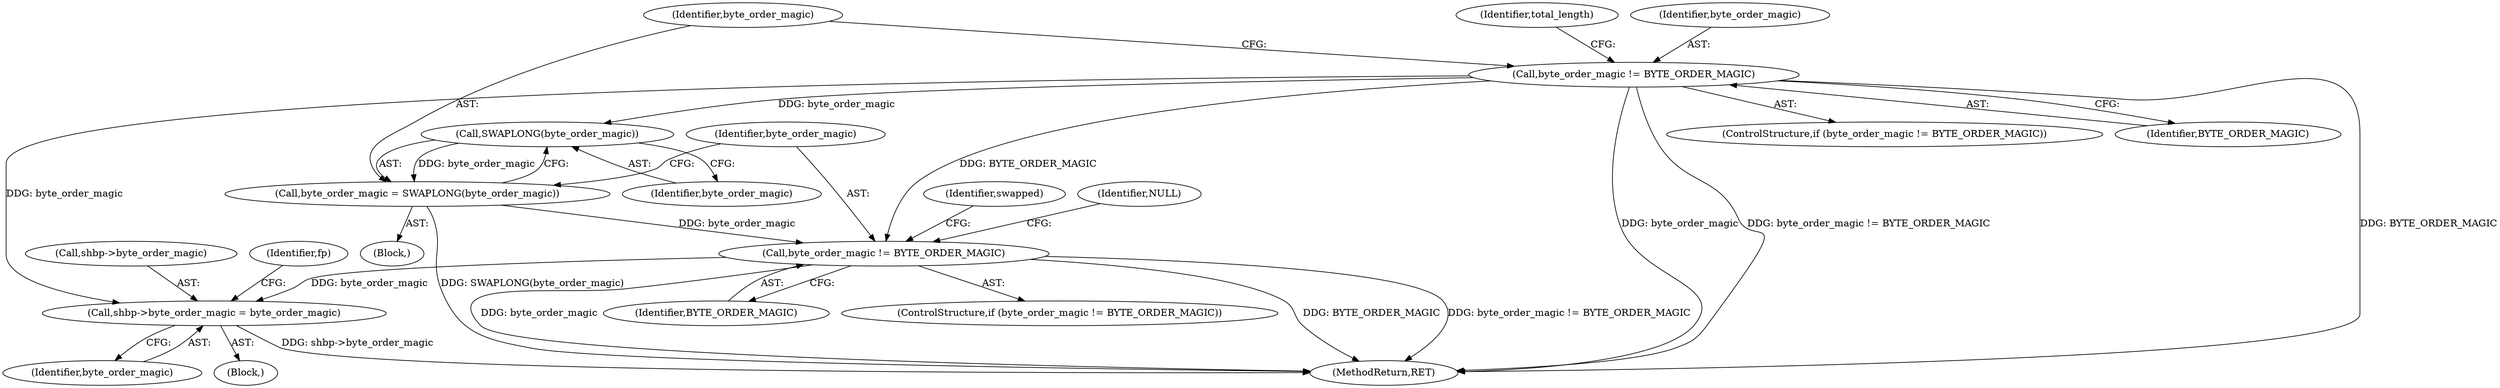 digraph "0_libpcap_87d6bef033062f969e70fa40c43dfd945d5a20ab@pointer" {
"1000440" [label="(Call,shbp->byte_order_magic = byte_order_magic)"];
"1000236" [label="(Call,byte_order_magic != BYTE_ORDER_MAGIC)"];
"1000245" [label="(Call,byte_order_magic != BYTE_ORDER_MAGIC)"];
"1000240" [label="(Call,byte_order_magic = SWAPLONG(byte_order_magic))"];
"1000242" [label="(Call,SWAPLONG(byte_order_magic))"];
"1000448" [label="(Identifier,fp)"];
"1000444" [label="(Identifier,byte_order_magic)"];
"1000240" [label="(Call,byte_order_magic = SWAPLONG(byte_order_magic))"];
"1000241" [label="(Identifier,byte_order_magic)"];
"1000239" [label="(Block,)"];
"1000441" [label="(Call,shbp->byte_order_magic)"];
"1000252" [label="(Identifier,swapped)"];
"1000709" [label="(MethodReturn,RET)"];
"1000138" [label="(Block,)"];
"1000235" [label="(ControlStructure,if (byte_order_magic != BYTE_ORDER_MAGIC))"];
"1000261" [label="(Identifier,total_length)"];
"1000246" [label="(Identifier,byte_order_magic)"];
"1000237" [label="(Identifier,byte_order_magic)"];
"1000440" [label="(Call,shbp->byte_order_magic = byte_order_magic)"];
"1000236" [label="(Call,byte_order_magic != BYTE_ORDER_MAGIC)"];
"1000247" [label="(Identifier,BYTE_ORDER_MAGIC)"];
"1000250" [label="(Identifier,NULL)"];
"1000243" [label="(Identifier,byte_order_magic)"];
"1000245" [label="(Call,byte_order_magic != BYTE_ORDER_MAGIC)"];
"1000242" [label="(Call,SWAPLONG(byte_order_magic))"];
"1000244" [label="(ControlStructure,if (byte_order_magic != BYTE_ORDER_MAGIC))"];
"1000238" [label="(Identifier,BYTE_ORDER_MAGIC)"];
"1000440" -> "1000138"  [label="AST: "];
"1000440" -> "1000444"  [label="CFG: "];
"1000441" -> "1000440"  [label="AST: "];
"1000444" -> "1000440"  [label="AST: "];
"1000448" -> "1000440"  [label="CFG: "];
"1000440" -> "1000709"  [label="DDG: shbp->byte_order_magic"];
"1000236" -> "1000440"  [label="DDG: byte_order_magic"];
"1000245" -> "1000440"  [label="DDG: byte_order_magic"];
"1000236" -> "1000235"  [label="AST: "];
"1000236" -> "1000238"  [label="CFG: "];
"1000237" -> "1000236"  [label="AST: "];
"1000238" -> "1000236"  [label="AST: "];
"1000241" -> "1000236"  [label="CFG: "];
"1000261" -> "1000236"  [label="CFG: "];
"1000236" -> "1000709"  [label="DDG: byte_order_magic"];
"1000236" -> "1000709"  [label="DDG: byte_order_magic != BYTE_ORDER_MAGIC"];
"1000236" -> "1000709"  [label="DDG: BYTE_ORDER_MAGIC"];
"1000236" -> "1000242"  [label="DDG: byte_order_magic"];
"1000236" -> "1000245"  [label="DDG: BYTE_ORDER_MAGIC"];
"1000245" -> "1000244"  [label="AST: "];
"1000245" -> "1000247"  [label="CFG: "];
"1000246" -> "1000245"  [label="AST: "];
"1000247" -> "1000245"  [label="AST: "];
"1000250" -> "1000245"  [label="CFG: "];
"1000252" -> "1000245"  [label="CFG: "];
"1000245" -> "1000709"  [label="DDG: byte_order_magic != BYTE_ORDER_MAGIC"];
"1000245" -> "1000709"  [label="DDG: byte_order_magic"];
"1000245" -> "1000709"  [label="DDG: BYTE_ORDER_MAGIC"];
"1000240" -> "1000245"  [label="DDG: byte_order_magic"];
"1000240" -> "1000239"  [label="AST: "];
"1000240" -> "1000242"  [label="CFG: "];
"1000241" -> "1000240"  [label="AST: "];
"1000242" -> "1000240"  [label="AST: "];
"1000246" -> "1000240"  [label="CFG: "];
"1000240" -> "1000709"  [label="DDG: SWAPLONG(byte_order_magic)"];
"1000242" -> "1000240"  [label="DDG: byte_order_magic"];
"1000242" -> "1000243"  [label="CFG: "];
"1000243" -> "1000242"  [label="AST: "];
}
